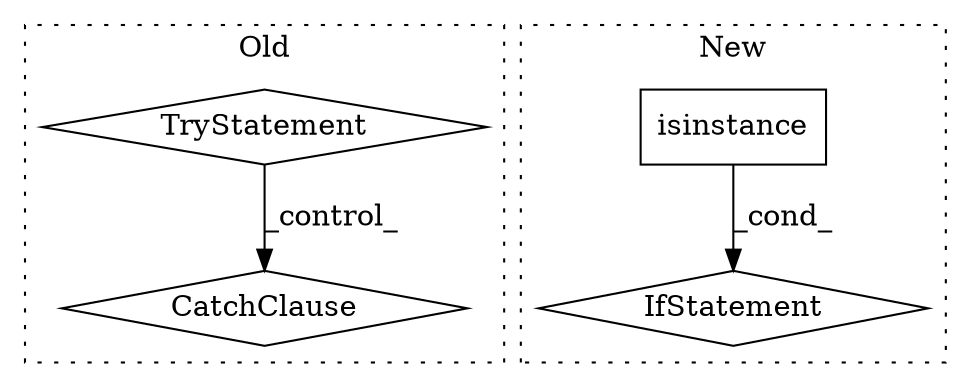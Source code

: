 digraph G {
subgraph cluster0 {
1 [label="TryStatement" a="54" s="986" l="4" shape="diamond"];
4 [label="CatchClause" a="12" s="1033,1053" l="11,2" shape="diamond"];
label = "Old";
style="dotted";
}
subgraph cluster1 {
2 [label="isinstance" a="32" s="1597,1638" l="11,1" shape="box"];
3 [label="IfStatement" a="25" s="1593,1639" l="4,2" shape="diamond"];
label = "New";
style="dotted";
}
1 -> 4 [label="_control_"];
2 -> 3 [label="_cond_"];
}
